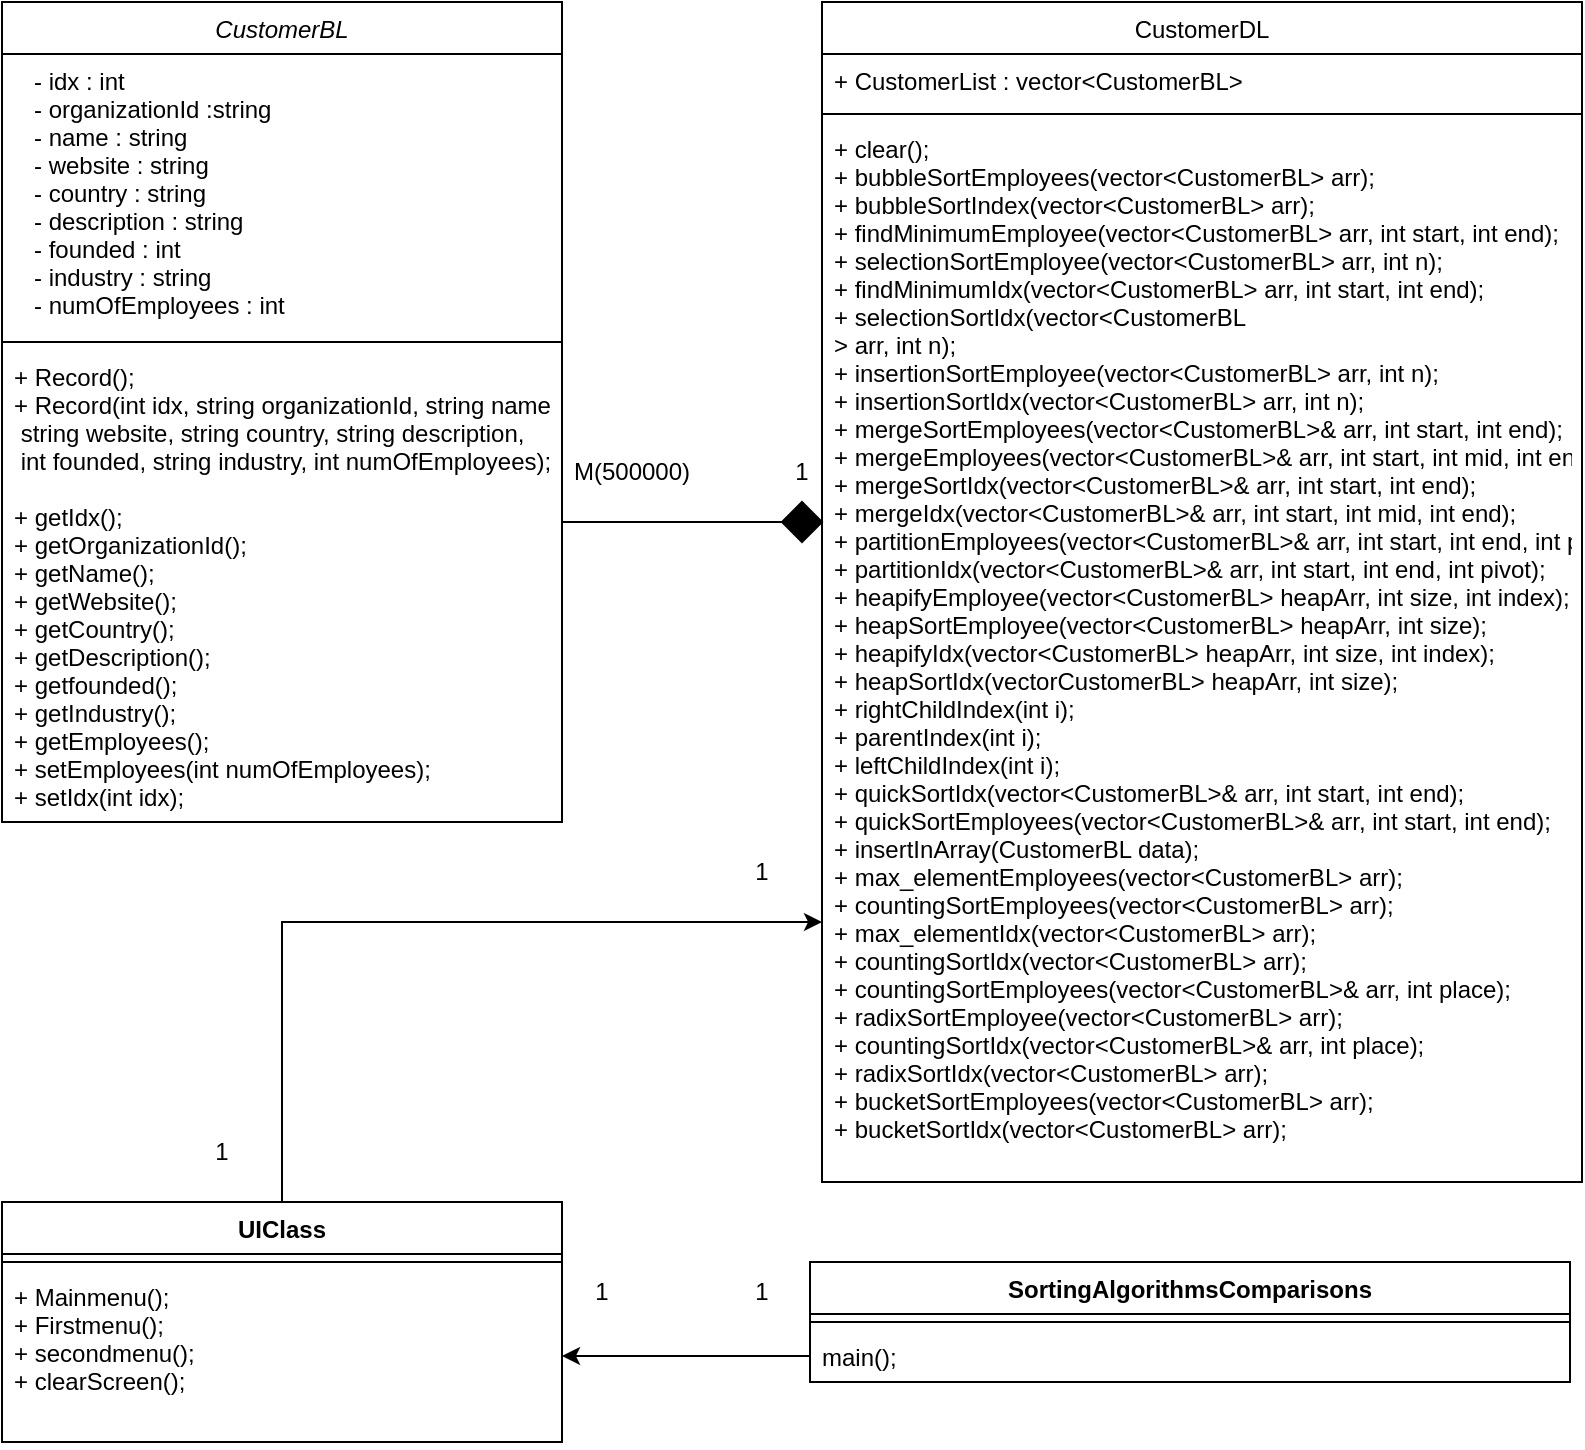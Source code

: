 <mxfile version="20.0.1" type="device"><diagram id="C5RBs43oDa-KdzZeNtuy" name="Page-1"><mxGraphModel dx="868" dy="1562" grid="1" gridSize="10" guides="1" tooltips="1" connect="1" arrows="1" fold="1" page="1" pageScale="1" pageWidth="827" pageHeight="1169" math="0" shadow="0"><root><mxCell id="WIyWlLk6GJQsqaUBKTNV-0"/><mxCell id="WIyWlLk6GJQsqaUBKTNV-1" parent="WIyWlLk6GJQsqaUBKTNV-0"/><mxCell id="zkfFHV4jXpPFQw0GAbJ--0" value="CustomerBL" style="swimlane;fontStyle=2;align=center;verticalAlign=top;childLayout=stackLayout;horizontal=1;startSize=26;horizontalStack=0;resizeParent=1;resizeLast=0;collapsible=1;marginBottom=0;rounded=0;shadow=0;strokeWidth=1;" parent="WIyWlLk6GJQsqaUBKTNV-1" vertex="1"><mxGeometry x="10" y="-1150" width="280" height="410" as="geometry"><mxRectangle x="230" y="140" width="160" height="26" as="alternateBounds"/></mxGeometry></mxCell><mxCell id="zkfFHV4jXpPFQw0GAbJ--1" value="   - idx : int&#10;   - organizationId :string &#10;   - name : string&#10;   - website : string&#10;   - country : string&#10;   - description : string&#10;   - founded : int&#10;   - industry : string&#10;   - numOfEmployees : int" style="text;align=left;verticalAlign=top;spacingLeft=4;spacingRight=4;overflow=hidden;rotatable=0;points=[[0,0.5],[1,0.5]];portConstraint=eastwest;" parent="zkfFHV4jXpPFQw0GAbJ--0" vertex="1"><mxGeometry y="26" width="280" height="140" as="geometry"/></mxCell><mxCell id="zkfFHV4jXpPFQw0GAbJ--4" value="" style="line;html=1;strokeWidth=1;align=left;verticalAlign=middle;spacingTop=-1;spacingLeft=3;spacingRight=3;rotatable=0;labelPosition=right;points=[];portConstraint=eastwest;" parent="zkfFHV4jXpPFQw0GAbJ--0" vertex="1"><mxGeometry y="166" width="280" height="8" as="geometry"/></mxCell><mxCell id="zkfFHV4jXpPFQw0GAbJ--5" value="+ Record();&#10;+ Record(int idx, string organizationId, string name,&#10; string website, string country, string description,&#10; int founded, string industry, int numOfEmployees);&#10;&#10;+ getIdx();&#10;+ getOrganizationId();&#10;+ getName();&#10;+ getWebsite();&#10;+ getCountry();&#10;+ getDescription();&#10;+ getfounded();&#10;+ getIndustry();&#10;+ getEmployees();&#10;+ setEmployees(int numOfEmployees);&#10;+ setIdx(int idx);" style="text;align=left;verticalAlign=top;spacingLeft=4;spacingRight=4;overflow=hidden;rotatable=0;points=[[0,0.5],[1,0.5]];portConstraint=eastwest;" parent="zkfFHV4jXpPFQw0GAbJ--0" vertex="1"><mxGeometry y="174" width="280" height="236" as="geometry"/></mxCell><mxCell id="zkfFHV4jXpPFQw0GAbJ--17" value="CustomerDL" style="swimlane;fontStyle=0;align=center;verticalAlign=top;childLayout=stackLayout;horizontal=1;startSize=26;horizontalStack=0;resizeParent=1;resizeLast=0;collapsible=1;marginBottom=0;rounded=0;shadow=0;strokeWidth=1;" parent="WIyWlLk6GJQsqaUBKTNV-1" vertex="1"><mxGeometry x="420" y="-1150" width="380" height="590" as="geometry"><mxRectangle x="550" y="140" width="160" height="26" as="alternateBounds"/></mxGeometry></mxCell><mxCell id="zkfFHV4jXpPFQw0GAbJ--18" value="+ CustomerList : vector&lt;CustomerBL&gt;" style="text;align=left;verticalAlign=top;spacingLeft=4;spacingRight=4;overflow=hidden;rotatable=0;points=[[0,0.5],[1,0.5]];portConstraint=eastwest;" parent="zkfFHV4jXpPFQw0GAbJ--17" vertex="1"><mxGeometry y="26" width="380" height="26" as="geometry"/></mxCell><mxCell id="zkfFHV4jXpPFQw0GAbJ--23" value="" style="line;html=1;strokeWidth=1;align=left;verticalAlign=middle;spacingTop=-1;spacingLeft=3;spacingRight=3;rotatable=0;labelPosition=right;points=[];portConstraint=eastwest;" parent="zkfFHV4jXpPFQw0GAbJ--17" vertex="1"><mxGeometry y="52" width="380" height="8" as="geometry"/></mxCell><mxCell id="zkfFHV4jXpPFQw0GAbJ--24" value="+ clear();&#10;+ bubbleSortEmployees(vector&lt;CustomerBL&gt; arr);&#10;+ bubbleSortIndex(vector&lt;CustomerBL&gt; arr);&#10;+ findMinimumEmployee(vector&lt;CustomerBL&gt; arr, int start, int end);&#10;+ selectionSortEmployee(vector&lt;CustomerBL&gt; arr, int n);&#10;+ findMinimumIdx(vector&lt;CustomerBL&gt; arr, int start, int end);&#10;+ selectionSortIdx(vector&lt;CustomerBL&#10;&gt; arr, int n);&#10;+ insertionSortEmployee(vector&lt;CustomerBL&gt; arr, int n);&#10;+ insertionSortIdx(vector&lt;CustomerBL&gt; arr, int n);&#10;+ mergeSortEmployees(vector&lt;CustomerBL&gt;&amp; arr, int start, int end);&#10;+ mergeEmployees(vector&lt;CustomerBL&gt;&amp; arr, int start, int mid, int end);&#10;+ mergeSortIdx(vector&lt;CustomerBL&gt;&amp; arr, int start, int end);&#10;+ mergeIdx(vector&lt;CustomerBL&gt;&amp; arr, int start, int mid, int end);&#10;+ partitionEmployees(vector&lt;CustomerBL&gt;&amp; arr, int start, int end, int pivot);&#10;+ partitionIdx(vector&lt;CustomerBL&gt;&amp; arr, int start, int end, int pivot);&#10;+ heapifyEmployee(vector&lt;CustomerBL&gt; heapArr, int size, int index);&#10;+ heapSortEmployee(vector&lt;CustomerBL&gt; heapArr, int size);&#10;+ heapifyIdx(vector&lt;CustomerBL&gt; heapArr, int size, int index);&#10;+ heapSortIdx(vectorCustomerBL&gt; heapArr, int size);&#10;+ rightChildIndex(int i);&#10;+ parentIndex(int i);&#10;+ leftChildIndex(int i);&#10;+ quickSortIdx(vector&lt;CustomerBL&gt;&amp; arr, int start, int end);&#10;+ quickSortEmployees(vector&lt;CustomerBL&gt;&amp; arr, int start, int end);&#10;+ insertInArray(CustomerBL data);&#10;+ max_elementEmployees(vector&lt;CustomerBL&gt; arr);&#10;+ countingSortEmployees(vector&lt;CustomerBL&gt; arr);&#10;+ max_elementIdx(vector&lt;CustomerBL&gt; arr);&#10;+ countingSortIdx(vector&lt;CustomerBL&gt; arr);&#10;+ countingSortEmployees(vector&lt;CustomerBL&gt;&amp; arr, int place);&#10;+ radixSortEmployee(vector&lt;CustomerBL&gt; arr);&#10;+ countingSortIdx(vector&lt;CustomerBL&gt;&amp; arr, int place);&#10;+ radixSortIdx(vector&lt;CustomerBL&gt; arr);&#10;+ bucketSortEmployees(vector&lt;CustomerBL&gt; arr);&#10;+ bucketSortIdx(vector&lt;CustomerBL&gt; arr);" style="text;align=left;verticalAlign=top;spacingLeft=4;spacingRight=4;overflow=hidden;rotatable=0;points=[[0,0.5],[1,0.5]];portConstraint=eastwest;" parent="zkfFHV4jXpPFQw0GAbJ--17" vertex="1"><mxGeometry y="60" width="380" height="530" as="geometry"/></mxCell><mxCell id="rQc3rbYaganELM9TtxnH-3" value="" style="endArrow=classic;html=1;rounded=0;startArrow=none;" parent="WIyWlLk6GJQsqaUBKTNV-1" source="rQc3rbYaganELM9TtxnH-6" edge="1"><mxGeometry width="50" height="50" relative="1" as="geometry"><mxPoint x="290" y="-890" as="sourcePoint"/><mxPoint x="420" y="-890" as="targetPoint"/><Array as="points"><mxPoint x="350" y="-890"/></Array></mxGeometry></mxCell><mxCell id="rQc3rbYaganELM9TtxnH-4" value="1" style="text;html=1;strokeColor=none;fillColor=none;align=center;verticalAlign=middle;whiteSpace=wrap;rounded=0;" parent="WIyWlLk6GJQsqaUBKTNV-1" vertex="1"><mxGeometry x="400" y="-930" width="20" height="30" as="geometry"/></mxCell><mxCell id="rQc3rbYaganELM9TtxnH-5" value="M(500000)" style="text;html=1;strokeColor=none;fillColor=none;align=center;verticalAlign=middle;whiteSpace=wrap;rounded=0;" parent="WIyWlLk6GJQsqaUBKTNV-1" vertex="1"><mxGeometry x="300" y="-930" width="50" height="30" as="geometry"/></mxCell><mxCell id="rQc3rbYaganELM9TtxnH-6" value="" style="rhombus;whiteSpace=wrap;html=1;fillColor=#000000;" parent="WIyWlLk6GJQsqaUBKTNV-1" vertex="1"><mxGeometry x="400" y="-900" width="20" height="20" as="geometry"/></mxCell><mxCell id="rQc3rbYaganELM9TtxnH-7" value="" style="endArrow=none;html=1;rounded=0;" parent="WIyWlLk6GJQsqaUBKTNV-1" target="rQc3rbYaganELM9TtxnH-6" edge="1"><mxGeometry width="50" height="50" relative="1" as="geometry"><mxPoint x="290" y="-890" as="sourcePoint"/><mxPoint x="420" y="-890" as="targetPoint"/><Array as="points"/></mxGeometry></mxCell><mxCell id="rQc3rbYaganELM9TtxnH-16" value="UIClass" style="swimlane;fontStyle=1;align=center;verticalAlign=top;childLayout=stackLayout;horizontal=1;startSize=26;horizontalStack=0;resizeParent=1;resizeParentMax=0;resizeLast=0;collapsible=1;marginBottom=0;fillColor=#FFFFFF;" parent="WIyWlLk6GJQsqaUBKTNV-1" vertex="1"><mxGeometry x="10" y="-550" width="280" height="120" as="geometry"/></mxCell><mxCell id="rQc3rbYaganELM9TtxnH-18" value="" style="line;strokeWidth=1;fillColor=none;align=left;verticalAlign=middle;spacingTop=-1;spacingLeft=3;spacingRight=3;rotatable=0;labelPosition=right;points=[];portConstraint=eastwest;strokeColor=inherit;" parent="rQc3rbYaganELM9TtxnH-16" vertex="1"><mxGeometry y="26" width="280" height="8" as="geometry"/></mxCell><mxCell id="rQc3rbYaganELM9TtxnH-19" value="+ Mainmenu();&#10;+ Firstmenu();&#10;+ secondmenu();&#10;+ clearScreen();" style="text;strokeColor=none;fillColor=none;align=left;verticalAlign=top;spacingLeft=4;spacingRight=4;overflow=hidden;rotatable=0;points=[[0,0.5],[1,0.5]];portConstraint=eastwest;" parent="rQc3rbYaganELM9TtxnH-16" vertex="1"><mxGeometry y="34" width="280" height="86" as="geometry"/></mxCell><mxCell id="rQc3rbYaganELM9TtxnH-20" value="SortingAlgorithmsComparisons" style="swimlane;fontStyle=1;align=center;verticalAlign=top;childLayout=stackLayout;horizontal=1;startSize=26;horizontalStack=0;resizeParent=1;resizeParentMax=0;resizeLast=0;collapsible=1;marginBottom=0;fillColor=#FFFFFF;" parent="WIyWlLk6GJQsqaUBKTNV-1" vertex="1"><mxGeometry x="414" y="-520" width="380" height="60" as="geometry"/></mxCell><mxCell id="rQc3rbYaganELM9TtxnH-22" value="" style="line;strokeWidth=1;fillColor=none;align=left;verticalAlign=middle;spacingTop=-1;spacingLeft=3;spacingRight=3;rotatable=0;labelPosition=right;points=[];portConstraint=eastwest;strokeColor=inherit;" parent="rQc3rbYaganELM9TtxnH-20" vertex="1"><mxGeometry y="26" width="380" height="8" as="geometry"/></mxCell><mxCell id="rQc3rbYaganELM9TtxnH-23" value="main();" style="text;strokeColor=none;fillColor=none;align=left;verticalAlign=top;spacingLeft=4;spacingRight=4;overflow=hidden;rotatable=0;points=[[0,0.5],[1,0.5]];portConstraint=eastwest;" parent="rQc3rbYaganELM9TtxnH-20" vertex="1"><mxGeometry y="34" width="380" height="26" as="geometry"/></mxCell><mxCell id="rQc3rbYaganELM9TtxnH-27" value="1" style="text;html=1;strokeColor=none;fillColor=none;align=center;verticalAlign=middle;whiteSpace=wrap;rounded=0;" parent="WIyWlLk6GJQsqaUBKTNV-1" vertex="1"><mxGeometry x="300" y="-520" width="20" height="30" as="geometry"/></mxCell><mxCell id="rQc3rbYaganELM9TtxnH-28" value="1" style="text;html=1;strokeColor=none;fillColor=none;align=center;verticalAlign=middle;whiteSpace=wrap;rounded=0;" parent="WIyWlLk6GJQsqaUBKTNV-1" vertex="1"><mxGeometry x="380" y="-520" width="20" height="30" as="geometry"/></mxCell><mxCell id="rQc3rbYaganELM9TtxnH-25" style="edgeStyle=orthogonalEdgeStyle;rounded=0;orthogonalLoop=1;jettySize=auto;html=1;exitX=0;exitY=0.5;exitDx=0;exitDy=0;" parent="WIyWlLk6GJQsqaUBKTNV-1" source="rQc3rbYaganELM9TtxnH-23" target="rQc3rbYaganELM9TtxnH-19" edge="1"><mxGeometry relative="1" as="geometry"/></mxCell><mxCell id="rQc3rbYaganELM9TtxnH-29" style="edgeStyle=orthogonalEdgeStyle;rounded=0;orthogonalLoop=1;jettySize=auto;html=1;exitX=0.5;exitY=0;exitDx=0;exitDy=0;" parent="WIyWlLk6GJQsqaUBKTNV-1" source="rQc3rbYaganELM9TtxnH-16" target="zkfFHV4jXpPFQw0GAbJ--24" edge="1"><mxGeometry relative="1" as="geometry"><Array as="points"><mxPoint x="150" y="-690"/></Array></mxGeometry></mxCell><mxCell id="rQc3rbYaganELM9TtxnH-30" value="1" style="text;html=1;strokeColor=none;fillColor=none;align=center;verticalAlign=middle;whiteSpace=wrap;rounded=0;" parent="WIyWlLk6GJQsqaUBKTNV-1" vertex="1"><mxGeometry x="380" y="-730" width="20" height="30" as="geometry"/></mxCell><mxCell id="rQc3rbYaganELM9TtxnH-31" value="1" style="text;html=1;strokeColor=none;fillColor=none;align=center;verticalAlign=middle;whiteSpace=wrap;rounded=0;" parent="WIyWlLk6GJQsqaUBKTNV-1" vertex="1"><mxGeometry x="110" y="-590" width="20" height="30" as="geometry"/></mxCell></root></mxGraphModel></diagram></mxfile>